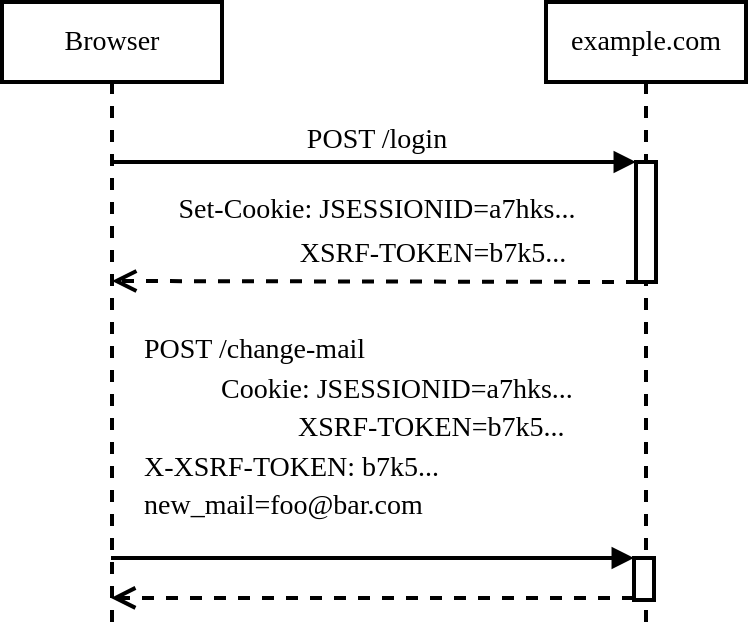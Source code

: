 <mxfile version="15.3.8" type="device"><diagram id="8iDC9oUhfSnun7ojiw0k" name="Page-1"><mxGraphModel dx="1135" dy="630" grid="1" gridSize="10" guides="1" tooltips="1" connect="1" arrows="1" fold="1" page="1" pageScale="1" pageWidth="827" pageHeight="1169" math="0" shadow="0"><root><mxCell id="0"/><mxCell id="1" parent="0"/><mxCell id="8Qe01AhGgwnR8X3XI0Tu-1" value="Browser" style="shape=umlLifeline;perimeter=lifelinePerimeter;whiteSpace=wrap;html=1;container=1;collapsible=0;recursiveResize=0;outlineConnect=0;labelBackgroundColor=none;fontSize=14;fontFamily=Tahoma;strokeWidth=2;" parent="1" vertex="1"><mxGeometry x="152" y="170" width="110" height="310" as="geometry"/></mxCell><mxCell id="8Qe01AhGgwnR8X3XI0Tu-2" value="example.com" style="shape=umlLifeline;perimeter=lifelinePerimeter;whiteSpace=wrap;html=1;container=1;collapsible=0;recursiveResize=0;outlineConnect=0;fontSize=14;fontFamily=Tahoma;strokeWidth=2;" parent="1" vertex="1"><mxGeometry x="424" y="170" width="100" height="310" as="geometry"/></mxCell><mxCell id="8Qe01AhGgwnR8X3XI0Tu-4" value="" style="html=1;points=[];perimeter=orthogonalPerimeter;fontSize=14;fontFamily=Tahoma;strokeWidth=2;" parent="8Qe01AhGgwnR8X3XI0Tu-2" vertex="1"><mxGeometry x="45" y="80" width="10" height="60" as="geometry"/></mxCell><mxCell id="R89_2Fw37EKm2TWZmUV--1" value="" style="html=1;points=[];perimeter=orthogonalPerimeter;fontSize=14;fontFamily=Tahoma;strokeWidth=2;" parent="8Qe01AhGgwnR8X3XI0Tu-2" vertex="1"><mxGeometry x="44" y="278" width="10" height="21" as="geometry"/></mxCell><mxCell id="8Qe01AhGgwnR8X3XI0Tu-5" value="POST /login" style="html=1;verticalAlign=bottom;endArrow=block;entryX=0;entryY=0;fontSize=14;fontFamily=Tahoma;strokeWidth=2;" parent="1" source="8Qe01AhGgwnR8X3XI0Tu-1" target="8Qe01AhGgwnR8X3XI0Tu-4" edge="1"><mxGeometry relative="1" as="geometry"><mxPoint x="235" y="250" as="sourcePoint"/></mxGeometry></mxCell><mxCell id="8Qe01AhGgwnR8X3XI0Tu-6" value="&lt;p style=&quot;line-height: 0% ; font-size: 14px&quot;&gt;Set-Cookie: JSESSIONID=a7hks...&lt;br&gt;&lt;/p&gt;&lt;div style=&quot;text-align: center&quot;&gt;&lt;span style=&quot;text-align: right ; line-height: 120%&quot;&gt;&amp;nbsp; &amp;nbsp; &amp;nbsp; &amp;nbsp; &amp;nbsp; &amp;nbsp; &amp;nbsp; &amp;nbsp; &amp;nbsp;XSRF-TOKEN=b7k5...&amp;nbsp;&lt;/span&gt;&lt;/div&gt;&lt;p&gt;&lt;/p&gt;&lt;p style=&quot;font-size: 14px&quot;&gt;&lt;/p&gt;" style="html=1;verticalAlign=bottom;endArrow=open;dashed=1;endSize=8;labelBackgroundColor=none;fontSize=14;fontFamily=Tahoma;horizontal=1;spacing=6;spacingTop=2;strokeWidth=2;" parent="1" edge="1"><mxGeometry x="-0.004" y="15" relative="1" as="geometry"><mxPoint x="207" y="309.5" as="targetPoint"/><mxPoint x="470" y="310" as="sourcePoint"/><mxPoint as="offset"/></mxGeometry></mxCell><mxCell id="R89_2Fw37EKm2TWZmUV--2" value="&lt;p style=&quot;line-height: 140%&quot;&gt;POST /change-mail&lt;br style=&quot;font-size: 14px&quot;&gt;&amp;nbsp; &amp;nbsp; &amp;nbsp; &amp;nbsp; &amp;nbsp; &amp;nbsp;Cookie: JSESSIONID=&lt;span style=&quot;text-align: center&quot;&gt;a7hks&lt;/span&gt;...&lt;br&gt;&amp;nbsp; &amp;nbsp; &amp;nbsp; &amp;nbsp; &amp;nbsp; &amp;nbsp; &amp;nbsp; &amp;nbsp; &amp;nbsp; &amp;nbsp; &amp;nbsp; &lt;span style=&quot;text-align: right&quot;&gt;XSRF-TOKEN=b7k5...&amp;nbsp;&lt;br&gt;&lt;/span&gt;X-XSRF-TOKEN: b7k5...&lt;br style=&quot;font-size: 14px&quot;&gt;&lt;span style=&quot;font-size: 14px&quot;&gt;new_mail=foo@bar.com&lt;/span&gt;&lt;/p&gt;" style="html=1;verticalAlign=bottom;endArrow=block;entryX=0;entryY=0;align=left;labelBackgroundColor=none;fontSize=14;fontFamily=Tahoma;strokeWidth=2;" parent="1" target="R89_2Fw37EKm2TWZmUV--1" edge="1"><mxGeometry x="-0.888" relative="1" as="geometry"><mxPoint x="206.5" y="448" as="sourcePoint"/><Array as="points"/><mxPoint as="offset"/></mxGeometry></mxCell><mxCell id="R89_2Fw37EKm2TWZmUV--3" value="" style="html=1;verticalAlign=bottom;endArrow=open;dashed=1;endSize=8;exitX=0;exitY=0.95;fontSize=14;fontFamily=Tahoma;strokeWidth=2;" parent="1" source="R89_2Fw37EKm2TWZmUV--1" edge="1"><mxGeometry relative="1" as="geometry"><mxPoint x="206.5" y="467.95" as="targetPoint"/></mxGeometry></mxCell></root></mxGraphModel></diagram></mxfile>